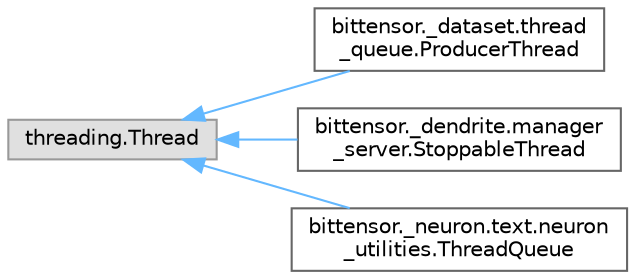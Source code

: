 digraph "Graphical Class Hierarchy"
{
 // LATEX_PDF_SIZE
  bgcolor="transparent";
  edge [fontname=Helvetica,fontsize=10,labelfontname=Helvetica,labelfontsize=10];
  node [fontname=Helvetica,fontsize=10,shape=box,height=0.2,width=0.4];
  rankdir="LR";
  Node0 [label="threading.Thread",height=0.2,width=0.4,color="grey60", fillcolor="#E0E0E0", style="filled",tooltip=" "];
  Node0 -> Node1 [dir="back",color="steelblue1",style="solid"];
  Node1 [label="bittensor._dataset.thread\l_queue.ProducerThread",height=0.2,width=0.4,color="grey40", fillcolor="white", style="filled",URL="$classbittensor_1_1__dataset_1_1thread__queue_1_1_producer_thread.html",tooltip=" "];
  Node0 -> Node2 [dir="back",color="steelblue1",style="solid"];
  Node2 [label="bittensor._dendrite.manager\l_server.StoppableThread",height=0.2,width=0.4,color="grey40", fillcolor="white", style="filled",URL="$classbittensor_1_1__dendrite_1_1manager__server_1_1_stoppable_thread.html",tooltip=" "];
  Node0 -> Node3 [dir="back",color="steelblue1",style="solid"];
  Node3 [label="bittensor._neuron.text.neuron\l_utilities.ThreadQueue",height=0.2,width=0.4,color="grey40", fillcolor="white", style="filled",URL="$classbittensor_1_1__neuron_1_1text_1_1neuron__utilities_1_1_thread_queue.html",tooltip=" "];
}
